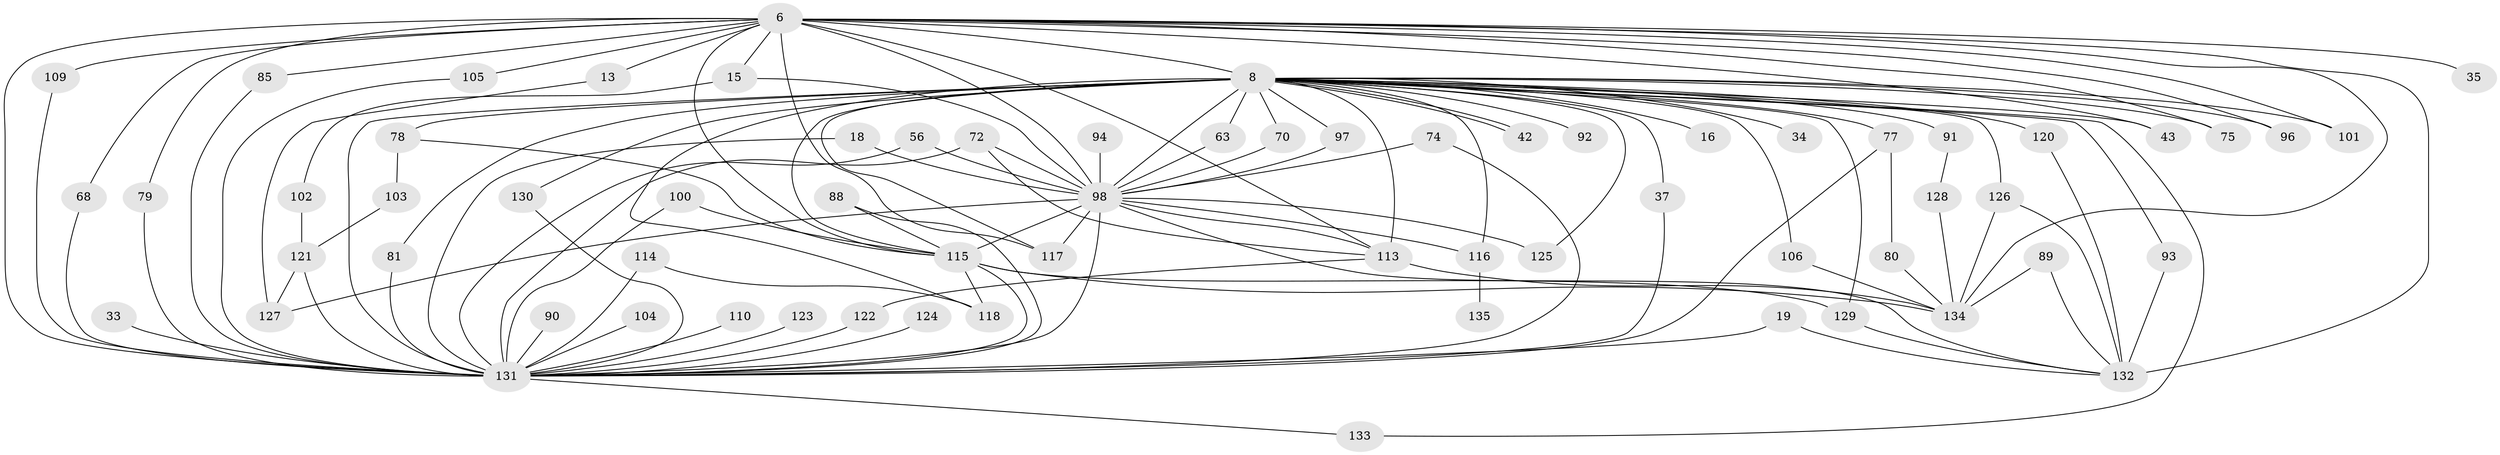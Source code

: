 // original degree distribution, {19: 0.014814814814814815, 26: 0.007407407407407408, 33: 0.007407407407407408, 16: 0.007407407407407408, 24: 0.007407407407407408, 29: 0.007407407407407408, 13: 0.007407407407407408, 41: 0.007407407407407408, 25: 0.007407407407407408, 3: 0.21481481481481482, 7: 0.007407407407407408, 4: 0.08888888888888889, 2: 0.5481481481481482, 5: 0.022222222222222223, 10: 0.007407407407407408, 6: 0.037037037037037035}
// Generated by graph-tools (version 1.1) at 2025/43/03/09/25 04:43:54]
// undirected, 67 vertices, 126 edges
graph export_dot {
graph [start="1"]
  node [color=gray90,style=filled];
  6 [super="+2"];
  8 [super="+3"];
  13;
  15 [super="+11"];
  16;
  18;
  19;
  33;
  34;
  35;
  37;
  42;
  43;
  56;
  63;
  68;
  70;
  72 [super="+47"];
  74;
  75;
  77 [super="+39+54"];
  78 [super="+64"];
  79 [super="+41"];
  80;
  81;
  85;
  88;
  89;
  90;
  91;
  92;
  93;
  94 [super="+82"];
  96;
  97;
  98 [super="+17+9+69+61"];
  100 [super="+49"];
  101;
  102;
  103;
  104;
  105;
  106;
  109;
  110;
  113 [super="+55+21+40"];
  114;
  115 [super="+87+66+108+7"];
  116 [super="+32+36"];
  117 [super="+99"];
  118 [super="+107"];
  120 [super="+67"];
  121 [super="+44"];
  122;
  123;
  124;
  125 [super="+24"];
  126 [super="+46"];
  127 [super="+28"];
  128;
  129 [super="+112"];
  130;
  131 [super="+86+59+83+119"];
  132 [super="+58+12+73"];
  133;
  134 [super="+31+51"];
  135;
  6 -- 8 [weight=4];
  6 -- 13 [weight=2];
  6 -- 15 [weight=2];
  6 -- 35 [weight=2];
  6 -- 43;
  6 -- 68;
  6 -- 105;
  6 -- 109;
  6 -- 132 [weight=4];
  6 -- 134 [weight=3];
  6 -- 75;
  6 -- 85;
  6 -- 96;
  6 -- 101;
  6 -- 98 [weight=7];
  6 -- 131 [weight=9];
  6 -- 115 [weight=6];
  6 -- 117 [weight=2];
  6 -- 79 [weight=2];
  6 -- 113;
  8 -- 16 [weight=2];
  8 -- 34 [weight=2];
  8 -- 42;
  8 -- 42;
  8 -- 81;
  8 -- 91 [weight=2];
  8 -- 93;
  8 -- 96;
  8 -- 97;
  8 -- 98 [weight=6];
  8 -- 101;
  8 -- 120 [weight=2];
  8 -- 130;
  8 -- 125;
  8 -- 129;
  8 -- 133;
  8 -- 70;
  8 -- 75;
  8 -- 78 [weight=2];
  8 -- 92;
  8 -- 37;
  8 -- 106;
  8 -- 43;
  8 -- 116 [weight=3];
  8 -- 117 [weight=3];
  8 -- 118 [weight=3];
  8 -- 126 [weight=2];
  8 -- 63;
  8 -- 77 [weight=2];
  8 -- 113 [weight=5];
  8 -- 131 [weight=10];
  8 -- 115 [weight=4];
  13 -- 127;
  15 -- 102;
  15 -- 98;
  18 -- 98;
  18 -- 131;
  19 -- 132;
  19 -- 131;
  33 -- 131 [weight=2];
  37 -- 131;
  56 -- 98;
  56 -- 131;
  63 -- 98;
  68 -- 131;
  70 -- 98;
  72 -- 98;
  72 -- 131;
  72 -- 113;
  74 -- 98;
  74 -- 131;
  77 -- 80;
  77 -- 131;
  78 -- 103;
  78 -- 115;
  79 -- 131 [weight=2];
  80 -- 134;
  81 -- 131;
  85 -- 131;
  88 -- 131;
  88 -- 115;
  89 -- 134;
  89 -- 132;
  90 -- 131 [weight=2];
  91 -- 128;
  93 -- 132;
  94 -- 98 [weight=3];
  97 -- 98;
  98 -- 116;
  98 -- 125 [weight=2];
  98 -- 127;
  98 -- 113;
  98 -- 132;
  98 -- 131 [weight=6];
  98 -- 117;
  98 -- 115 [weight=4];
  100 -- 131 [weight=2];
  100 -- 115;
  102 -- 121;
  103 -- 121;
  104 -- 131 [weight=2];
  105 -- 131;
  106 -- 134;
  109 -- 131;
  110 -- 131 [weight=2];
  113 -- 134;
  113 -- 122;
  114 -- 118;
  114 -- 131;
  115 -- 131 [weight=10];
  115 -- 129;
  115 -- 134;
  115 -- 118;
  116 -- 135;
  120 -- 132;
  121 -- 127;
  121 -- 131 [weight=3];
  122 -- 131;
  123 -- 131 [weight=2];
  124 -- 131 [weight=2];
  126 -- 134;
  126 -- 132;
  128 -- 134;
  129 -- 132;
  130 -- 131;
  131 -- 133;
}
